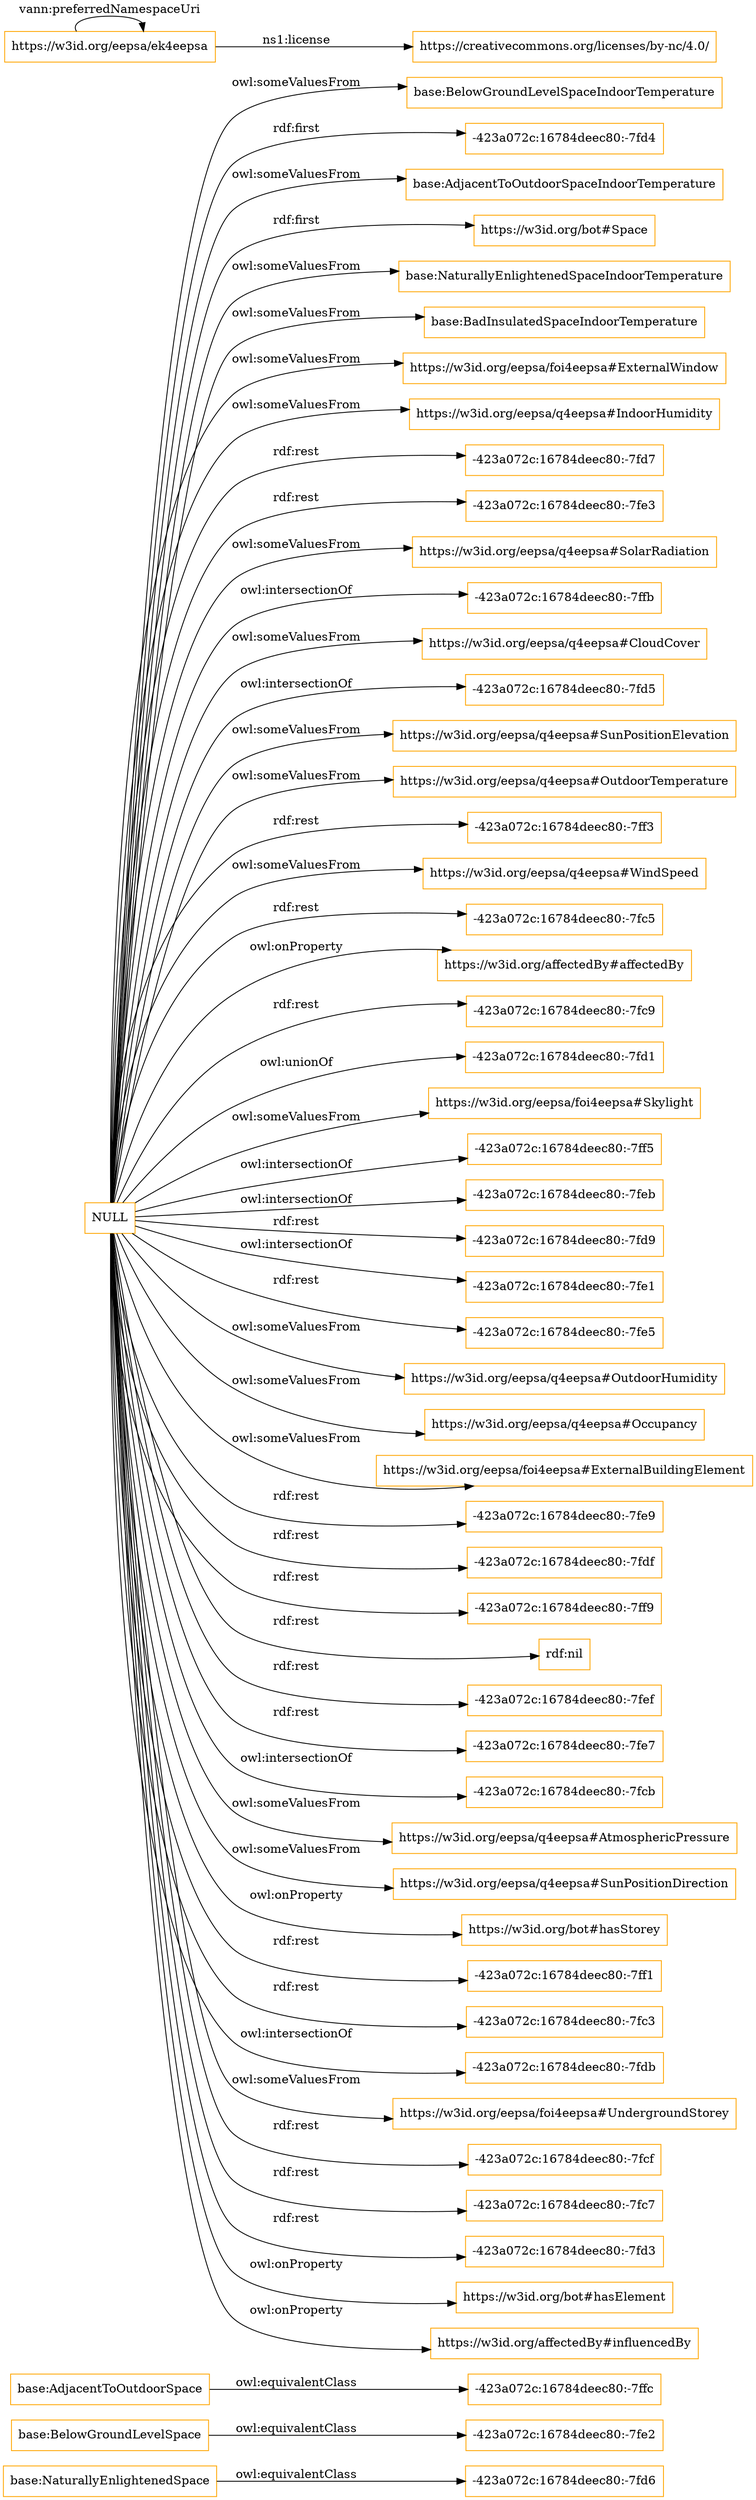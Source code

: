 digraph ar2dtool_diagram { 
rankdir=LR;
size="1501"
node [shape = rectangle, color="orange"]; "base:NaturallyEnlightenedSpace" "base:BelowGroundLevelSpace" "base:AdjacentToOutdoorSpace" "-423a072c:16784deec80:-7fd6" "base:BelowGroundLevelSpaceIndoorTemperature" "-423a072c:16784deec80:-7fd4" "base:AdjacentToOutdoorSpaceIndoorTemperature" "https://w3id.org/bot#Space" "-423a072c:16784deec80:-7ffc" "base:NaturallyEnlightenedSpaceIndoorTemperature" "-423a072c:16784deec80:-7fe2" "base:BadInsulatedSpaceIndoorTemperature" ; /*classes style*/
	"base:AdjacentToOutdoorSpace" -> "-423a072c:16784deec80:-7ffc" [ label = "owl:equivalentClass" ];
	"https://w3id.org/eepsa/ek4eepsa" -> "https://creativecommons.org/licenses/by-nc/4.0/" [ label = "ns1:license" ];
	"https://w3id.org/eepsa/ek4eepsa" -> "https://w3id.org/eepsa/ek4eepsa" [ label = "vann:preferredNamespaceUri" ];
	"base:NaturallyEnlightenedSpace" -> "-423a072c:16784deec80:-7fd6" [ label = "owl:equivalentClass" ];
	"NULL" -> "https://w3id.org/eepsa/foi4eepsa#ExternalWindow" [ label = "owl:someValuesFrom" ];
	"NULL" -> "https://w3id.org/eepsa/q4eepsa#IndoorHumidity" [ label = "owl:someValuesFrom" ];
	"NULL" -> "-423a072c:16784deec80:-7fd7" [ label = "rdf:rest" ];
	"NULL" -> "-423a072c:16784deec80:-7fe3" [ label = "rdf:rest" ];
	"NULL" -> "https://w3id.org/eepsa/q4eepsa#SolarRadiation" [ label = "owl:someValuesFrom" ];
	"NULL" -> "-423a072c:16784deec80:-7ffb" [ label = "owl:intersectionOf" ];
	"NULL" -> "https://w3id.org/eepsa/q4eepsa#CloudCover" [ label = "owl:someValuesFrom" ];
	"NULL" -> "-423a072c:16784deec80:-7fd5" [ label = "owl:intersectionOf" ];
	"NULL" -> "https://w3id.org/eepsa/q4eepsa#SunPositionElevation" [ label = "owl:someValuesFrom" ];
	"NULL" -> "https://w3id.org/eepsa/q4eepsa#OutdoorTemperature" [ label = "owl:someValuesFrom" ];
	"NULL" -> "-423a072c:16784deec80:-7ff3" [ label = "rdf:rest" ];
	"NULL" -> "https://w3id.org/eepsa/q4eepsa#WindSpeed" [ label = "owl:someValuesFrom" ];
	"NULL" -> "-423a072c:16784deec80:-7fc5" [ label = "rdf:rest" ];
	"NULL" -> "https://w3id.org/affectedBy#affectedBy" [ label = "owl:onProperty" ];
	"NULL" -> "base:NaturallyEnlightenedSpaceIndoorTemperature" [ label = "owl:someValuesFrom" ];
	"NULL" -> "https://w3id.org/bot#Space" [ label = "rdf:first" ];
	"NULL" -> "-423a072c:16784deec80:-7fc9" [ label = "rdf:rest" ];
	"NULL" -> "base:BadInsulatedSpaceIndoorTemperature" [ label = "owl:someValuesFrom" ];
	"NULL" -> "-423a072c:16784deec80:-7fd1" [ label = "owl:unionOf" ];
	"NULL" -> "https://w3id.org/eepsa/foi4eepsa#Skylight" [ label = "owl:someValuesFrom" ];
	"NULL" -> "-423a072c:16784deec80:-7ff5" [ label = "owl:intersectionOf" ];
	"NULL" -> "-423a072c:16784deec80:-7feb" [ label = "owl:intersectionOf" ];
	"NULL" -> "-423a072c:16784deec80:-7fd9" [ label = "rdf:rest" ];
	"NULL" -> "-423a072c:16784deec80:-7fe1" [ label = "owl:intersectionOf" ];
	"NULL" -> "-423a072c:16784deec80:-7fe5" [ label = "rdf:rest" ];
	"NULL" -> "base:AdjacentToOutdoorSpaceIndoorTemperature" [ label = "owl:someValuesFrom" ];
	"NULL" -> "https://w3id.org/eepsa/q4eepsa#OutdoorHumidity" [ label = "owl:someValuesFrom" ];
	"NULL" -> "https://w3id.org/eepsa/q4eepsa#Occupancy" [ label = "owl:someValuesFrom" ];
	"NULL" -> "https://w3id.org/eepsa/foi4eepsa#ExternalBuildingElement" [ label = "owl:someValuesFrom" ];
	"NULL" -> "-423a072c:16784deec80:-7fe9" [ label = "rdf:rest" ];
	"NULL" -> "-423a072c:16784deec80:-7fdf" [ label = "rdf:rest" ];
	"NULL" -> "-423a072c:16784deec80:-7ff9" [ label = "rdf:rest" ];
	"NULL" -> "rdf:nil" [ label = "rdf:rest" ];
	"NULL" -> "base:BelowGroundLevelSpaceIndoorTemperature" [ label = "owl:someValuesFrom" ];
	"NULL" -> "-423a072c:16784deec80:-7fef" [ label = "rdf:rest" ];
	"NULL" -> "-423a072c:16784deec80:-7fd4" [ label = "rdf:first" ];
	"NULL" -> "-423a072c:16784deec80:-7fe7" [ label = "rdf:rest" ];
	"NULL" -> "-423a072c:16784deec80:-7fcb" [ label = "owl:intersectionOf" ];
	"NULL" -> "https://w3id.org/eepsa/q4eepsa#AtmosphericPressure" [ label = "owl:someValuesFrom" ];
	"NULL" -> "https://w3id.org/eepsa/q4eepsa#SunPositionDirection" [ label = "owl:someValuesFrom" ];
	"NULL" -> "https://w3id.org/bot#hasStorey" [ label = "owl:onProperty" ];
	"NULL" -> "-423a072c:16784deec80:-7ff1" [ label = "rdf:rest" ];
	"NULL" -> "-423a072c:16784deec80:-7fc3" [ label = "rdf:rest" ];
	"NULL" -> "-423a072c:16784deec80:-7fdb" [ label = "owl:intersectionOf" ];
	"NULL" -> "https://w3id.org/eepsa/foi4eepsa#UndergroundStorey" [ label = "owl:someValuesFrom" ];
	"NULL" -> "-423a072c:16784deec80:-7fcf" [ label = "rdf:rest" ];
	"NULL" -> "-423a072c:16784deec80:-7fc7" [ label = "rdf:rest" ];
	"NULL" -> "-423a072c:16784deec80:-7fd3" [ label = "rdf:rest" ];
	"NULL" -> "https://w3id.org/bot#hasElement" [ label = "owl:onProperty" ];
	"NULL" -> "https://w3id.org/affectedBy#influencedBy" [ label = "owl:onProperty" ];
	"base:BelowGroundLevelSpace" -> "-423a072c:16784deec80:-7fe2" [ label = "owl:equivalentClass" ];

}
